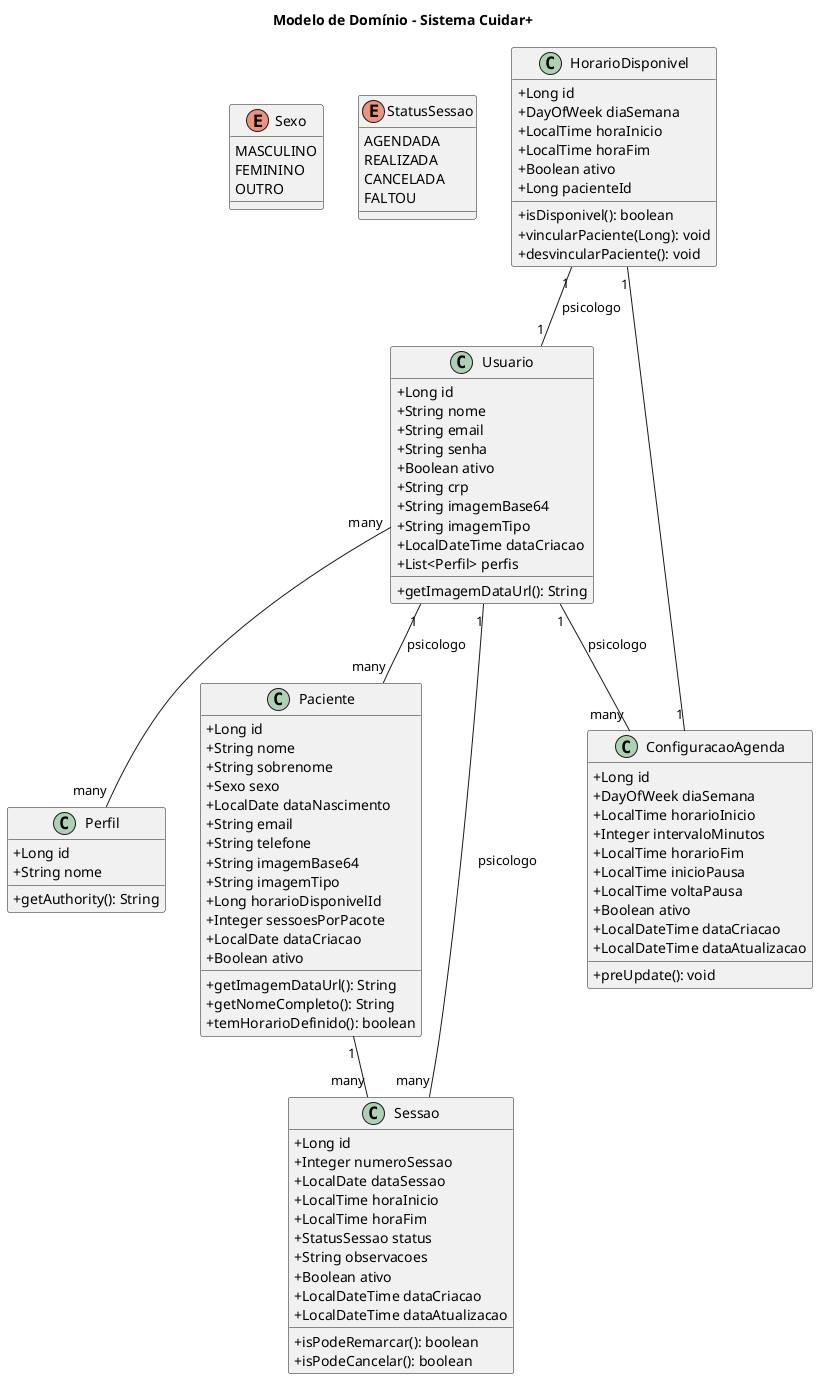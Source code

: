 @startuml
title Modelo de Domínio - Sistema Cuidar+

skinparam classAttributeIconSize 0

' ENUMS
enum Sexo {
  MASCULINO
  FEMININO
  OUTRO
}

enum StatusSessao {
  AGENDADA
  REALIZADA
  CANCELADA
  FALTOU
}

' CLASSES

class Usuario {
  +Long id
  +String nome
  +String email
  +String senha
  +Boolean ativo
  +String crp
  +String imagemBase64
  +String imagemTipo
  +LocalDateTime dataCriacao
  +List<Perfil> perfis
  +getImagemDataUrl(): String
}

class Perfil {
  +Long id
  +String nome
  +getAuthority(): String
}

class Paciente {
  +Long id
  +String nome
  +String sobrenome
  +Sexo sexo
  +LocalDate dataNascimento
  +String email
  +String telefone
  +String imagemBase64
  +String imagemTipo
  +Long horarioDisponivelId
  +Integer sessoesPorPacote
  +LocalDate dataCriacao
  +Boolean ativo
  +getImagemDataUrl(): String
  +getNomeCompleto(): String
  +temHorarioDefinido(): boolean
}

class Sessao {
  +Long id
  +Integer numeroSessao
  +LocalDate dataSessao
  +LocalTime horaInicio
  +LocalTime horaFim
  +StatusSessao status
  +String observacoes
  +Boolean ativo
  +LocalDateTime dataCriacao
  +LocalDateTime dataAtualizacao
  +isPodeRemarcar(): boolean
  +isPodeCancelar(): boolean
}

class HorarioDisponivel {
  +Long id
  +DayOfWeek diaSemana
  +LocalTime horaInicio
  +LocalTime horaFim
  +Boolean ativo
  +Long pacienteId
  +isDisponivel(): boolean
  +vincularPaciente(Long): void
  +desvincularPaciente(): void
}

class ConfiguracaoAgenda {
  +Long id
  +DayOfWeek diaSemana
  +LocalTime horarioInicio
  +Integer intervaloMinutos
  +LocalTime horarioFim
  +LocalTime inicioPausa
  +LocalTime voltaPausa
  +Boolean ativo
  +LocalDateTime dataCriacao
  +LocalDateTime dataAtualizacao
  +preUpdate(): void
}

' RELACIONAMENTOS

Usuario "1" -- "many" Paciente : psicologo
Usuario "1" -- "many" Sessao : psicologo
Usuario "1" -- "many" ConfiguracaoAgenda : psicologo
Usuario "many" -- "many" Perfil

Paciente "1" -- "many" Sessao

HorarioDisponivel "1" -- "1" ConfiguracaoAgenda
HorarioDisponivel "1" -- "1" Usuario : psicologo

@enduml
